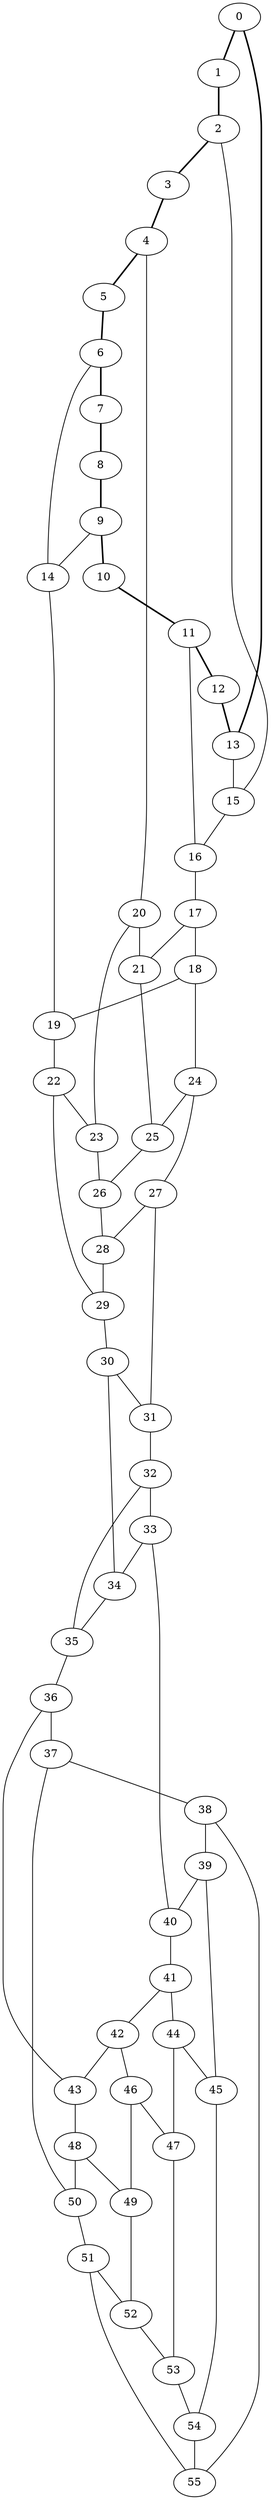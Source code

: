 //Inside of this graph isn't 3-connected
graph G {
0 [ pos = " 15.50,0.00!" ];
0 -- 1[style=bold];
0 -- 13[style=bold];
1 [ pos = " 13.97,6.73!" ];
1 -- 2[style=bold];
2 [ pos = " 9.66,12.12!" ];
2 -- 3[style=bold];
2 -- 15;
3 [ pos = " 3.45,15.11!" ];
3 -- 4[style=bold];
4 [ pos = " -3.45,15.11!" ];
4 -- 5[style=bold];
4 -- 20;
5 [ pos = " -9.66,12.12!" ];
5 -- 6[style=bold];
6 [ pos = " -13.97,6.73!" ];
6 -- 7[style=bold];
6 -- 14;
7 [ pos = " -15.50,0.00!" ];
7 -- 8[style=bold];
8 [ pos = " -13.97,-6.73!" ];
8 -- 9[style=bold];
9 [ pos = " -9.66,-12.12!" ];
9 -- 10[style=bold];
9 -- 14;
10 [ pos = " -3.45,-15.11!" ];
10 -- 11[style=bold];
11 [ pos = " 3.45,-15.11!" ];
11 -- 12[style=bold];
11 -- 16;
12 [ pos = " 9.66,-12.12!" ];
12 -- 13[style=bold];
13 [ pos = " 13.97,-6.73!" ];
13 -- 15;
14 -- 19;
15 -- 16;
16 -- 17;
17 -- 18;
17 -- 21;
18 -- 19;
18 -- 24;
19 -- 22;
20 -- 21;
20 -- 23;
21 -- 25;
22 -- 23;
22 -- 29;
23 -- 26;
24 -- 25;
24 -- 27;
25 -- 26;
26 -- 28;
27 -- 28;
27 -- 31;
28 -- 29;
29 -- 30;
30 -- 31;
30 -- 34;
31 -- 32;
32 -- 33;
32 -- 35;
33 -- 34;
33 -- 40;
34 -- 35;
35 -- 36;
36 -- 37;
36 -- 43;
37 -- 38;
37 -- 50;
38 -- 39;
38 -- 55;
39 -- 40;
39 -- 45;
40 -- 41;
41 -- 42;
41 -- 44;
42 -- 43;
42 -- 46;
43 -- 48;
44 -- 45;
44 -- 47;
45 -- 54;
46 -- 47;
46 -- 49;
47 -- 53;
48 -- 49;
48 -- 50;
49 -- 52;
50 -- 51;
51 -- 52;
51 -- 55;
52 -- 53;
53 -- 54;
54 -- 55;
}
